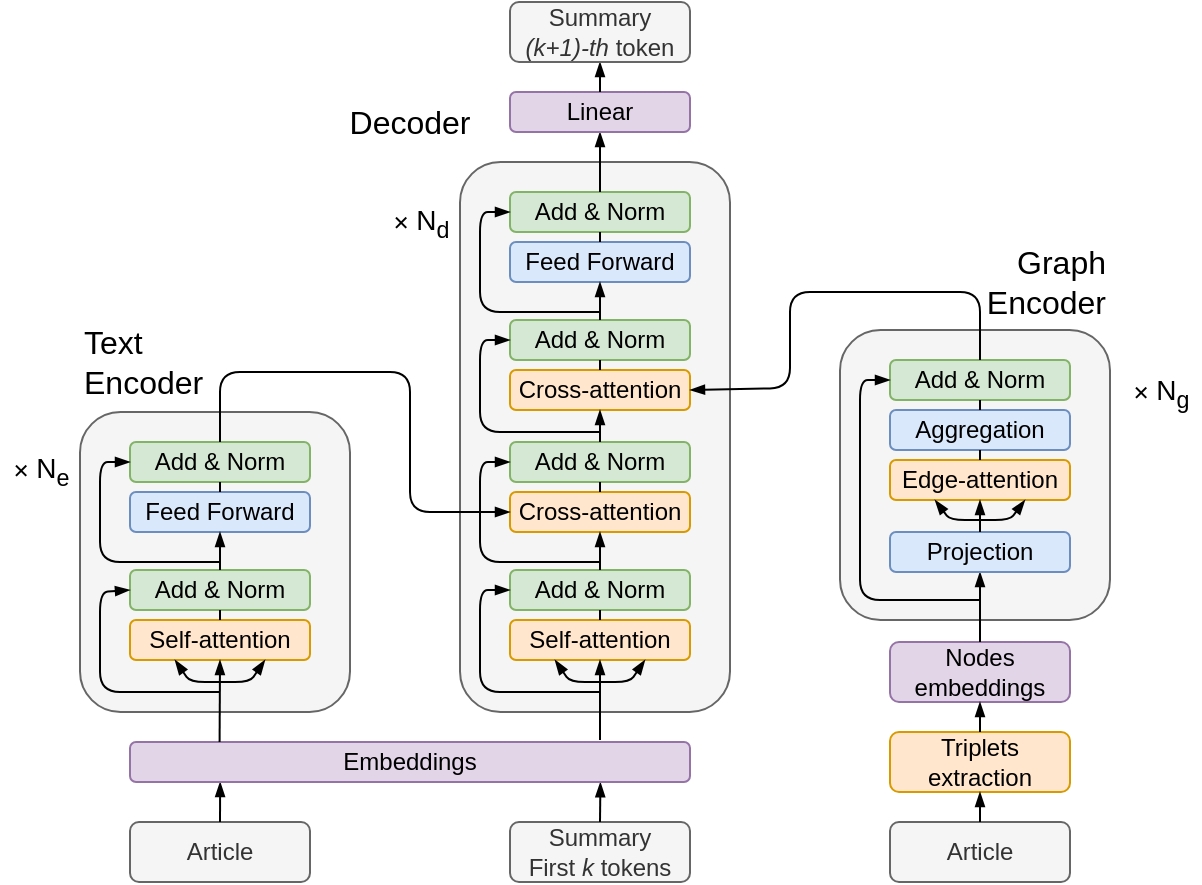 <mxfile version="14.6.6" type="google" pages="3"><diagram id="imuP7-nGdC95Nl10ziAz" name="model"><mxGraphModel dx="1353" dy="848" grid="1" gridSize="5" guides="1" tooltips="1" connect="1" arrows="1" fold="1" page="1" pageScale="1" pageWidth="1169" pageHeight="827" math="0" shadow="0"><root><mxCell id="0"/><mxCell id="1" parent="0"/><mxCell id="LJ_G9PBZskfFfmUH0RoM-6" value="" style="rounded=1;whiteSpace=wrap;html=1;arcSize=15;fillColor=#f5f5f5;strokeColor=#666666;fontColor=#333333;" parent="1" vertex="1"><mxGeometry x="235" y="250" width="135" height="150" as="geometry"/></mxCell><mxCell id="LJ_G9PBZskfFfmUH0RoM-8" value="Self-attention" style="rounded=1;whiteSpace=wrap;html=1;strokeColor=#d79b00;fillColor=#ffe6cc;" parent="1" vertex="1"><mxGeometry x="260" y="354" width="90" height="20" as="geometry"/></mxCell><mxCell id="LJ_G9PBZskfFfmUH0RoM-9" value="Add &amp;amp; Norm" style="rounded=1;whiteSpace=wrap;html=1;strokeColor=#82b366;fillColor=#d5e8d4;" parent="1" vertex="1"><mxGeometry x="260" y="329" width="90" height="20" as="geometry"/></mxCell><mxCell id="LJ_G9PBZskfFfmUH0RoM-10" value="Feed Forward" style="rounded=1;whiteSpace=wrap;html=1;strokeColor=#6c8ebf;fillColor=#dae8fc;" parent="1" vertex="1"><mxGeometry x="260" y="290" width="90" height="20" as="geometry"/></mxCell><mxCell id="LJ_G9PBZskfFfmUH0RoM-11" value="Add &amp;amp; Norm" style="rounded=1;whiteSpace=wrap;html=1;strokeColor=#82b366;fillColor=#d5e8d4;" parent="1" vertex="1"><mxGeometry x="260" y="265" width="90" height="20" as="geometry"/></mxCell><mxCell id="LJ_G9PBZskfFfmUH0RoM-18" value="" style="rounded=1;whiteSpace=wrap;html=1;arcSize=15;fillColor=#f5f5f5;strokeColor=#666666;fontColor=#333333;" parent="1" vertex="1"><mxGeometry x="425" y="125" width="135" height="275" as="geometry"/></mxCell><mxCell id="LJ_G9PBZskfFfmUH0RoM-20" value="Self-attention" style="rounded=1;whiteSpace=wrap;html=1;strokeColor=#d79b00;fillColor=#ffe6cc;" parent="1" vertex="1"><mxGeometry x="450" y="354" width="90" height="20" as="geometry"/></mxCell><mxCell id="LJ_G9PBZskfFfmUH0RoM-21" value="Add &amp;amp; Norm" style="rounded=1;whiteSpace=wrap;html=1;strokeColor=#82b366;fillColor=#d5e8d4;" parent="1" vertex="1"><mxGeometry x="450" y="329" width="90" height="20" as="geometry"/></mxCell><mxCell id="LJ_G9PBZskfFfmUH0RoM-23" value="Add &amp;amp; Norm" style="rounded=1;whiteSpace=wrap;html=1;strokeColor=#82b366;fillColor=#d5e8d4;" parent="1" vertex="1"><mxGeometry x="450" y="265" width="90" height="20" as="geometry"/></mxCell><mxCell id="LJ_G9PBZskfFfmUH0RoM-25" value="Add &amp;amp; Norm" style="rounded=1;whiteSpace=wrap;html=1;strokeColor=#82b366;fillColor=#d5e8d4;" parent="1" vertex="1"><mxGeometry x="450" y="204" width="90" height="20" as="geometry"/></mxCell><mxCell id="LJ_G9PBZskfFfmUH0RoM-26" value="Feed Forward" style="rounded=1;whiteSpace=wrap;html=1;strokeColor=#6c8ebf;fillColor=#dae8fc;" parent="1" vertex="1"><mxGeometry x="450" y="165" width="90" height="20" as="geometry"/></mxCell><mxCell id="LJ_G9PBZskfFfmUH0RoM-27" value="Add &amp;amp; Norm" style="rounded=1;whiteSpace=wrap;html=1;strokeColor=#82b366;fillColor=#d5e8d4;" parent="1" vertex="1"><mxGeometry x="450" y="140" width="90" height="20" as="geometry"/></mxCell><mxCell id="LJ_G9PBZskfFfmUH0RoM-28" value="Cross-attention" style="rounded=1;whiteSpace=wrap;html=1;strokeColor=#d79b00;fillColor=#ffe6cc;" parent="1" vertex="1"><mxGeometry x="450" y="290" width="90" height="20" as="geometry"/></mxCell><mxCell id="LJ_G9PBZskfFfmUH0RoM-29" value="Cross-attention" style="rounded=1;whiteSpace=wrap;html=1;strokeColor=#d79b00;fillColor=#ffe6cc;" parent="1" vertex="1"><mxGeometry x="450" y="229" width="90" height="20" as="geometry"/></mxCell><mxCell id="LJ_G9PBZskfFfmUH0RoM-31" value="" style="rounded=1;whiteSpace=wrap;html=1;arcSize=15;fillColor=#f5f5f5;strokeColor=#666666;fontColor=#333333;" parent="1" vertex="1"><mxGeometry x="615" y="209" width="135" height="145" as="geometry"/></mxCell><mxCell id="LJ_G9PBZskfFfmUH0RoM-34" value="Aggregation" style="rounded=1;whiteSpace=wrap;html=1;strokeColor=#6c8ebf;fillColor=#dae8fc;" parent="1" vertex="1"><mxGeometry x="640" y="249.0" width="90" height="20" as="geometry"/></mxCell><mxCell id="LJ_G9PBZskfFfmUH0RoM-35" value="Add &amp;amp; Norm" style="rounded=1;whiteSpace=wrap;html=1;strokeColor=#82b366;fillColor=#d5e8d4;" parent="1" vertex="1"><mxGeometry x="640" y="224" width="90" height="20" as="geometry"/></mxCell><mxCell id="LJ_G9PBZskfFfmUH0RoM-37" value="Article" style="rounded=1;whiteSpace=wrap;html=1;arcSize=15;strokeColor=#666666;fillColor=#f5f5f5;fontColor=#333333;" parent="1" vertex="1"><mxGeometry x="260" y="455" width="90" height="30" as="geometry"/></mxCell><mxCell id="LJ_G9PBZskfFfmUH0RoM-38" value="Summary&lt;br&gt;First &lt;i&gt;k&amp;nbsp;&lt;/i&gt;tokens" style="rounded=1;whiteSpace=wrap;html=1;arcSize=15;strokeColor=#666666;fillColor=#f5f5f5;fontColor=#333333;" parent="1" vertex="1"><mxGeometry x="450" y="455" width="90" height="30" as="geometry"/></mxCell><mxCell id="LJ_G9PBZskfFfmUH0RoM-39" value="Article" style="rounded=1;whiteSpace=wrap;html=1;arcSize=15;strokeColor=#666666;fillColor=#f5f5f5;fontColor=#333333;" parent="1" vertex="1"><mxGeometry x="640" y="455" width="90" height="30" as="geometry"/></mxCell><mxCell id="LJ_G9PBZskfFfmUH0RoM-41" value="Triplets extraction" style="rounded=1;whiteSpace=wrap;html=1;strokeColor=#d79b00;fillColor=#ffe6cc;" parent="1" vertex="1"><mxGeometry x="640" y="410" width="90" height="30" as="geometry"/></mxCell><mxCell id="LJ_G9PBZskfFfmUH0RoM-43" value="Nodes embeddings" style="rounded=1;whiteSpace=wrap;html=1;strokeColor=#9673a6;fillColor=#e1d5e7;" parent="1" vertex="1"><mxGeometry x="640" y="365" width="90" height="30" as="geometry"/></mxCell><mxCell id="LJ_G9PBZskfFfmUH0RoM-44" value="" style="endArrow=blockThin;html=1;exitX=0.5;exitY=0;exitDx=0;exitDy=0;entryX=0.161;entryY=1;entryDx=0;entryDy=0;entryPerimeter=0;endSize=5;startSize=0;jumpSize=5;shadow=0;sketch=0;endFill=1;" parent="1" source="LJ_G9PBZskfFfmUH0RoM-37" target="LJ_G9PBZskfFfmUH0RoM-36" edge="1"><mxGeometry width="50" height="50" relative="1" as="geometry"><mxPoint x="400" y="410" as="sourcePoint"/><mxPoint x="450" y="360" as="targetPoint"/></mxGeometry></mxCell><mxCell id="LJ_G9PBZskfFfmUH0RoM-45" value="" style="endArrow=blockThin;html=1;exitX=0.5;exitY=0;exitDx=0;exitDy=0;entryX=0.84;entryY=1.006;entryDx=0;entryDy=0;entryPerimeter=0;endSize=5;startSize=0;jumpSize=5;shadow=0;sketch=0;endFill=1;" parent="1" source="LJ_G9PBZskfFfmUH0RoM-38" target="LJ_G9PBZskfFfmUH0RoM-36" edge="1"><mxGeometry width="50" height="50" relative="1" as="geometry"><mxPoint x="470" y="420" as="sourcePoint"/><mxPoint x="520" y="370" as="targetPoint"/></mxGeometry></mxCell><mxCell id="LJ_G9PBZskfFfmUH0RoM-46" value="" style="endArrow=blockThin;html=1;exitX=0.5;exitY=0;exitDx=0;exitDy=0;entryX=0.5;entryY=1;entryDx=0;entryDy=0;endSize=5;startSize=0;jumpSize=5;shadow=0;sketch=0;endFill=1;" parent="1" source="LJ_G9PBZskfFfmUH0RoM-39" target="LJ_G9PBZskfFfmUH0RoM-41" edge="1"><mxGeometry width="50" height="50" relative="1" as="geometry"><mxPoint x="620" y="420" as="sourcePoint"/><mxPoint x="670" y="370" as="targetPoint"/></mxGeometry></mxCell><mxCell id="LJ_G9PBZskfFfmUH0RoM-47" value="" style="endArrow=blockThin;html=1;exitX=0.5;exitY=0;exitDx=0;exitDy=0;entryX=0.5;entryY=1;entryDx=0;entryDy=0;endSize=5;startSize=0;jumpSize=5;shadow=0;sketch=0;endFill=1;" parent="1" source="LJ_G9PBZskfFfmUH0RoM-41" target="LJ_G9PBZskfFfmUH0RoM-43" edge="1"><mxGeometry width="50" height="50" relative="1" as="geometry"><mxPoint x="640" y="430" as="sourcePoint"/><mxPoint x="690" y="380" as="targetPoint"/></mxGeometry></mxCell><mxCell id="LJ_G9PBZskfFfmUH0RoM-48" value="" style="endArrow=blockThin;html=1;exitX=0.5;exitY=0;exitDx=0;exitDy=0;entryX=0.5;entryY=1;entryDx=0;entryDy=0;endSize=5;startSize=0;jumpSize=5;shadow=0;sketch=0;endFill=1;" parent="1" source="LJ_G9PBZskfFfmUH0RoM-43" target="TvLx9fmfSZDnxny-m5to-9" edge="1"><mxGeometry width="50" height="50" relative="1" as="geometry"><mxPoint x="640" y="380" as="sourcePoint"/><mxPoint x="685" y="297.71" as="targetPoint"/></mxGeometry></mxCell><mxCell id="LJ_G9PBZskfFfmUH0RoM-49" value="" style="endArrow=blockThin;html=1;entryX=0.5;entryY=1;entryDx=0;entryDy=0;exitX=0.5;exitY=0;exitDx=0;exitDy=0;endSize=5;startSize=0;jumpSize=5;shadow=0;sketch=0;endFill=1;" parent="1" source="LJ_G9PBZskfFfmUH0RoM-9" target="LJ_G9PBZskfFfmUH0RoM-10" edge="1"><mxGeometry width="50" height="50" relative="1" as="geometry"><mxPoint x="200" y="400" as="sourcePoint"/><mxPoint x="250" y="350" as="targetPoint"/></mxGeometry></mxCell><mxCell id="LJ_G9PBZskfFfmUH0RoM-53" value="" style="endArrow=none;html=1;entryX=0.5;entryY=1;entryDx=0;entryDy=0;exitX=0.5;exitY=0;exitDx=0;exitDy=0;" parent="1" source="LJ_G9PBZskfFfmUH0RoM-8" target="LJ_G9PBZskfFfmUH0RoM-9" edge="1"><mxGeometry width="50" height="50" relative="1" as="geometry"><mxPoint x="250" y="350" as="sourcePoint"/><mxPoint x="300" y="300" as="targetPoint"/></mxGeometry></mxCell><mxCell id="LJ_G9PBZskfFfmUH0RoM-54" value="" style="endArrow=none;html=1;entryX=0.5;entryY=1;entryDx=0;entryDy=0;exitX=0.5;exitY=0;exitDx=0;exitDy=0;" parent="1" source="LJ_G9PBZskfFfmUH0RoM-10" target="LJ_G9PBZskfFfmUH0RoM-11" edge="1"><mxGeometry width="50" height="50" relative="1" as="geometry"><mxPoint x="315" y="347.71" as="sourcePoint"/><mxPoint x="315" y="337.71" as="targetPoint"/></mxGeometry></mxCell><mxCell id="LJ_G9PBZskfFfmUH0RoM-55" value="" style="endArrow=none;html=1;exitX=0.5;exitY=0;exitDx=0;exitDy=0;entryX=0.5;entryY=1;entryDx=0;entryDy=0;" parent="1" source="LJ_G9PBZskfFfmUH0RoM-20" target="LJ_G9PBZskfFfmUH0RoM-21" edge="1"><mxGeometry width="50" height="50" relative="1" as="geometry"><mxPoint x="440" y="290" as="sourcePoint"/><mxPoint x="570" y="350" as="targetPoint"/></mxGeometry></mxCell><mxCell id="LJ_G9PBZskfFfmUH0RoM-56" value="" style="endArrow=none;html=1;entryX=0.5;entryY=1;entryDx=0;entryDy=0;exitX=0.5;exitY=0;exitDx=0;exitDy=0;" parent="1" source="LJ_G9PBZskfFfmUH0RoM-28" target="LJ_G9PBZskfFfmUH0RoM-23" edge="1"><mxGeometry width="50" height="50" relative="1" as="geometry"><mxPoint x="390" y="300" as="sourcePoint"/><mxPoint x="440" y="250" as="targetPoint"/></mxGeometry></mxCell><mxCell id="LJ_G9PBZskfFfmUH0RoM-57" value="" style="endArrow=none;html=1;entryX=0.5;entryY=1;entryDx=0;entryDy=0;exitX=0.5;exitY=0;exitDx=0;exitDy=0;" parent="1" source="LJ_G9PBZskfFfmUH0RoM-29" target="LJ_G9PBZskfFfmUH0RoM-25" edge="1"><mxGeometry width="50" height="50" relative="1" as="geometry"><mxPoint x="390" y="170" as="sourcePoint"/><mxPoint x="440" y="120" as="targetPoint"/></mxGeometry></mxCell><mxCell id="LJ_G9PBZskfFfmUH0RoM-58" value="" style="endArrow=none;html=1;entryX=0.5;entryY=1;entryDx=0;entryDy=0;exitX=0.5;exitY=0;exitDx=0;exitDy=0;" parent="1" source="LJ_G9PBZskfFfmUH0RoM-26" target="LJ_G9PBZskfFfmUH0RoM-27" edge="1"><mxGeometry width="50" height="50" relative="1" as="geometry"><mxPoint x="390" y="70" as="sourcePoint"/><mxPoint x="440" y="20" as="targetPoint"/></mxGeometry></mxCell><mxCell id="LJ_G9PBZskfFfmUH0RoM-59" value="" style="endArrow=blockThin;html=1;entryX=0.5;entryY=1;entryDx=0;entryDy=0;exitX=0.5;exitY=0;exitDx=0;exitDy=0;endSize=5;startSize=0;jumpSize=5;shadow=0;sketch=0;endFill=1;" parent="1" source="LJ_G9PBZskfFfmUH0RoM-25" target="LJ_G9PBZskfFfmUH0RoM-26" edge="1"><mxGeometry width="50" height="50" relative="1" as="geometry"><mxPoint x="400" y="100" as="sourcePoint"/><mxPoint x="450" y="50" as="targetPoint"/></mxGeometry></mxCell><mxCell id="LJ_G9PBZskfFfmUH0RoM-60" value="" style="endArrow=blockThin;html=1;entryX=0.5;entryY=1;entryDx=0;entryDy=0;exitX=0.5;exitY=0;exitDx=0;exitDy=0;endSize=5;startSize=0;jumpSize=5;shadow=0;sketch=0;endFill=1;" parent="1" source="LJ_G9PBZskfFfmUH0RoM-23" target="LJ_G9PBZskfFfmUH0RoM-29" edge="1"><mxGeometry width="50" height="50" relative="1" as="geometry"><mxPoint x="400" y="160" as="sourcePoint"/><mxPoint x="450" y="110" as="targetPoint"/></mxGeometry></mxCell><mxCell id="LJ_G9PBZskfFfmUH0RoM-61" value="" style="endArrow=blockThin;html=1;entryX=0.5;entryY=1;entryDx=0;entryDy=0;exitX=0.5;exitY=0;exitDx=0;exitDy=0;endSize=5;startSize=0;jumpSize=5;shadow=0;sketch=0;endFill=1;" parent="1" source="LJ_G9PBZskfFfmUH0RoM-21" target="LJ_G9PBZskfFfmUH0RoM-28" edge="1"><mxGeometry width="50" height="50" relative="1" as="geometry"><mxPoint x="400" y="300" as="sourcePoint"/><mxPoint x="450" y="250" as="targetPoint"/></mxGeometry></mxCell><mxCell id="LJ_G9PBZskfFfmUH0RoM-63" value="" style="endArrow=none;html=1;entryX=0.5;entryY=1;entryDx=0;entryDy=0;exitX=0.5;exitY=0;exitDx=0;exitDy=0;" parent="1" source="LJ_G9PBZskfFfmUH0RoM-34" target="LJ_G9PBZskfFfmUH0RoM-35" edge="1"><mxGeometry width="50" height="50" relative="1" as="geometry"><mxPoint x="590" y="250" as="sourcePoint"/><mxPoint x="640" y="200" as="targetPoint"/></mxGeometry></mxCell><mxCell id="LJ_G9PBZskfFfmUH0RoM-36" value="Embeddings" style="rounded=1;whiteSpace=wrap;html=1;arcSize=15;fillColor=#e1d5e7;strokeColor=#9673a6;" parent="1" vertex="1"><mxGeometry x="260" y="415" width="280" height="20" as="geometry"/></mxCell><mxCell id="LJ_G9PBZskfFfmUH0RoM-65" value="" style="endArrow=blockThin;html=1;entryX=0.5;entryY=1;entryDx=0;entryDy=0;endSize=5;startSize=0;jumpSize=5;shadow=0;sketch=0;endFill=1;" parent="1" target="LJ_G9PBZskfFfmUH0RoM-20" edge="1"><mxGeometry width="50" height="50" relative="1" as="geometry"><mxPoint x="495" y="414" as="sourcePoint"/><mxPoint x="494.3" y="390" as="targetPoint"/></mxGeometry></mxCell><mxCell id="LJ_G9PBZskfFfmUH0RoM-66" value="" style="endArrow=blockThin;html=1;exitX=0.16;exitY=0;exitDx=0;exitDy=0;exitPerimeter=0;entryX=0.5;entryY=1;entryDx=0;entryDy=0;endSize=5;startSize=0;jumpSize=5;shadow=0;sketch=0;endFill=1;" parent="1" source="LJ_G9PBZskfFfmUH0RoM-36" target="LJ_G9PBZskfFfmUH0RoM-8" edge="1"><mxGeometry width="50" height="50" relative="1" as="geometry"><mxPoint x="320" y="400" as="sourcePoint"/><mxPoint x="360" y="410" as="targetPoint"/></mxGeometry></mxCell><mxCell id="LJ_G9PBZskfFfmUH0RoM-67" value="" style="endArrow=blockThin;html=1;exitX=0.5;exitY=0;exitDx=0;exitDy=0;entryX=0;entryY=0.5;entryDx=0;entryDy=0;endSize=5;startSize=0;jumpSize=5;shadow=0;sketch=0;endFill=1;" parent="1" source="LJ_G9PBZskfFfmUH0RoM-11" target="LJ_G9PBZskfFfmUH0RoM-28" edge="1"><mxGeometry width="50" height="50" relative="1" as="geometry"><mxPoint x="350" y="210" as="sourcePoint"/><mxPoint x="305" y="100" as="targetPoint"/><Array as="points"><mxPoint x="305" y="230"/><mxPoint x="400" y="230"/><mxPoint x="400" y="300"/></Array></mxGeometry></mxCell><mxCell id="LJ_G9PBZskfFfmUH0RoM-69" value="" style="endArrow=blockThin;html=1;entryX=0;entryY=0.5;entryDx=0;entryDy=0;endSize=5;startSize=0;jumpSize=5;shadow=0;sketch=0;endFill=1;" parent="1" target="LJ_G9PBZskfFfmUH0RoM-9" edge="1"><mxGeometry width="50" height="50" relative="1" as="geometry"><mxPoint x="305" y="390" as="sourcePoint"/><mxPoint x="390" y="310" as="targetPoint"/><Array as="points"><mxPoint x="245" y="390"/><mxPoint x="245" y="340"/></Array></mxGeometry></mxCell><mxCell id="LJ_G9PBZskfFfmUH0RoM-71" value="" style="endArrow=blockThin;html=1;endSize=5;entryX=0;entryY=0.5;entryDx=0;entryDy=0;startSize=0;jumpSize=5;shadow=0;sketch=0;endFill=1;" parent="1" target="LJ_G9PBZskfFfmUH0RoM-11" edge="1"><mxGeometry width="50" height="50" relative="1" as="geometry"><mxPoint x="305" y="325" as="sourcePoint"/><mxPoint x="260" y="214.07" as="targetPoint"/><Array as="points"><mxPoint x="245" y="325"/><mxPoint x="245" y="275"/></Array></mxGeometry></mxCell><mxCell id="LJ_G9PBZskfFfmUH0RoM-73" value="" style="endArrow=blockThin;html=1;endSize=5;entryX=0;entryY=0.5;entryDx=0;entryDy=0;startSize=0;jumpSize=5;shadow=0;sketch=0;endFill=1;" parent="1" target="LJ_G9PBZskfFfmUH0RoM-23" edge="1"><mxGeometry width="50" height="50" relative="1" as="geometry"><mxPoint x="495" y="325" as="sourcePoint"/><mxPoint x="444.25" y="209.632" as="targetPoint"/><Array as="points"><mxPoint x="435" y="325"/><mxPoint x="435" y="275"/></Array></mxGeometry></mxCell><mxCell id="LJ_G9PBZskfFfmUH0RoM-74" value="" style="endArrow=blockThin;html=1;endSize=5;entryX=0;entryY=0.5;entryDx=0;entryDy=0;startSize=0;jumpSize=5;shadow=0;sketch=0;endFill=1;" parent="1" target="LJ_G9PBZskfFfmUH0RoM-21" edge="1"><mxGeometry width="50" height="50" relative="1" as="geometry"><mxPoint x="495" y="390" as="sourcePoint"/><mxPoint x="449.5" y="310.0" as="targetPoint"/><Array as="points"><mxPoint x="435" y="390"/><mxPoint x="435" y="339"/></Array></mxGeometry></mxCell><mxCell id="LJ_G9PBZskfFfmUH0RoM-75" value="" style="endArrow=blockThin;html=1;endSize=5;entryX=0;entryY=0.5;entryDx=0;entryDy=0;startSize=0;jumpSize=5;shadow=0;sketch=0;endFill=1;" parent="1" target="LJ_G9PBZskfFfmUH0RoM-25" edge="1"><mxGeometry width="50" height="50" relative="1" as="geometry"><mxPoint x="495" y="260" as="sourcePoint"/><mxPoint x="449.5" y="109.07" as="targetPoint"/><Array as="points"><mxPoint x="435" y="260"/><mxPoint x="435" y="214"/></Array></mxGeometry></mxCell><mxCell id="LJ_G9PBZskfFfmUH0RoM-76" value="" style="endArrow=blockThin;html=1;endSize=5;entryX=0;entryY=0.5;entryDx=0;entryDy=0;startSize=0;jumpSize=5;shadow=0;sketch=0;endFill=1;" parent="1" target="LJ_G9PBZskfFfmUH0RoM-35" edge="1"><mxGeometry width="50" height="50" relative="1" as="geometry"><mxPoint x="685" y="344" as="sourcePoint"/><mxPoint x="640" y="266.71" as="targetPoint"/><Array as="points"><mxPoint x="625" y="344"/><mxPoint x="625" y="234"/></Array></mxGeometry></mxCell><mxCell id="LJ_G9PBZskfFfmUH0RoM-78" value="" style="endArrow=blockThin;html=1;endSize=5;exitX=0.5;exitY=0;exitDx=0;exitDy=0;entryX=1;entryY=0.5;entryDx=0;entryDy=0;startSize=0;jumpSize=5;shadow=0;sketch=0;endFill=1;" parent="1" source="LJ_G9PBZskfFfmUH0RoM-35" target="LJ_G9PBZskfFfmUH0RoM-29" edge="1"><mxGeometry width="50" height="50" relative="1" as="geometry"><mxPoint x="590" y="230" as="sourcePoint"/><mxPoint x="640" y="180" as="targetPoint"/><Array as="points"><mxPoint x="685" y="190"/><mxPoint x="590" y="190"/><mxPoint x="590" y="238"/></Array></mxGeometry></mxCell><mxCell id="LJ_G9PBZskfFfmUH0RoM-79" value="" style="endArrow=blockThin;html=1;endSize=5;exitX=0.5;exitY=0;exitDx=0;exitDy=0;entryX=0.5;entryY=1;entryDx=0;entryDy=0;startSize=0;jumpSize=5;shadow=0;sketch=0;endFill=1;" parent="1" source="LJ_G9PBZskfFfmUH0RoM-27" target="LJ_G9PBZskfFfmUH0RoM-80" edge="1"><mxGeometry width="50" height="50" relative="1" as="geometry"><mxPoint x="440" y="50" as="sourcePoint"/><mxPoint x="495" y="-40" as="targetPoint"/></mxGeometry></mxCell><mxCell id="LJ_G9PBZskfFfmUH0RoM-80" value="Linear" style="rounded=1;whiteSpace=wrap;html=1;strokeColor=#9673a6;fillColor=#e1d5e7;" parent="1" vertex="1"><mxGeometry x="450" y="90" width="90" height="20" as="geometry"/></mxCell><mxCell id="LJ_G9PBZskfFfmUH0RoM-81" value="" style="endArrow=blockThin;html=1;endSize=5;exitX=0.5;exitY=0;exitDx=0;exitDy=0;entryX=0.5;entryY=1;entryDx=0;entryDy=0;startSize=0;jumpSize=5;shadow=0;sketch=0;endFill=1;" parent="1" source="LJ_G9PBZskfFfmUH0RoM-80" target="LJ_G9PBZskfFfmUH0RoM-82" edge="1"><mxGeometry width="50" height="50" relative="1" as="geometry"><mxPoint x="494.08" y="-80" as="sourcePoint"/><mxPoint x="494" y="-100" as="targetPoint"/></mxGeometry></mxCell><mxCell id="LJ_G9PBZskfFfmUH0RoM-82" value="Summary&lt;br&gt;&lt;i&gt;(k+1)-th&lt;/i&gt; token" style="rounded=1;whiteSpace=wrap;html=1;strokeColor=#666666;fillColor=#f5f5f5;fontColor=#333333;" parent="1" vertex="1"><mxGeometry x="450" y="45.0" width="90" height="30" as="geometry"/></mxCell><mxCell id="TvLx9fmfSZDnxny-m5to-1" value="" style="endArrow=blockThin;html=1;endSize=5;entryX=0;entryY=0.5;entryDx=0;entryDy=0;startSize=0;jumpSize=5;shadow=0;sketch=0;endFill=1;rounded=1;jumpStyle=none;" parent="1" target="LJ_G9PBZskfFfmUH0RoM-27" edge="1"><mxGeometry width="50" height="50" relative="1" as="geometry"><mxPoint x="495" y="200" as="sourcePoint"/><mxPoint x="450" y="21.35" as="targetPoint"/><Array as="points"><mxPoint x="435" y="200"/><mxPoint x="435" y="150"/></Array></mxGeometry></mxCell><mxCell id="TvLx9fmfSZDnxny-m5to-3" value="" style="endArrow=blockThin;html=1;entryX=0.75;entryY=1;entryDx=0;entryDy=0;endSize=5;startSize=0;jumpSize=5;shadow=0;sketch=0;endFill=1;" parent="1" target="LJ_G9PBZskfFfmUH0RoM-8" edge="1"><mxGeometry width="50" height="50" relative="1" as="geometry"><mxPoint x="305" y="385" as="sourcePoint"/><mxPoint x="370" y="380" as="targetPoint"/><Array as="points"><mxPoint x="320" y="385"/></Array></mxGeometry></mxCell><mxCell id="TvLx9fmfSZDnxny-m5to-4" value="" style="endArrow=blockThin;html=1;entryX=0.25;entryY=1;entryDx=0;entryDy=0;endSize=5;startSize=0;jumpSize=5;shadow=0;sketch=0;endFill=1;" parent="1" target="LJ_G9PBZskfFfmUH0RoM-8" edge="1"><mxGeometry width="50" height="50" relative="1" as="geometry"><mxPoint x="305" y="385" as="sourcePoint"/><mxPoint x="370" y="380" as="targetPoint"/><Array as="points"><mxPoint x="290" y="385"/></Array></mxGeometry></mxCell><mxCell id="TvLx9fmfSZDnxny-m5to-5" value="" style="endArrow=blockThin;html=1;entryX=0.75;entryY=1;entryDx=0;entryDy=0;endSize=5;startSize=0;jumpSize=5;shadow=0;sketch=0;endFill=1;" parent="1" target="LJ_G9PBZskfFfmUH0RoM-20" edge="1"><mxGeometry width="50" height="50" relative="1" as="geometry"><mxPoint x="495" y="385" as="sourcePoint"/><mxPoint x="337.5" y="377.71" as="targetPoint"/><Array as="points"><mxPoint x="510" y="385"/></Array></mxGeometry></mxCell><mxCell id="TvLx9fmfSZDnxny-m5to-6" value="" style="endArrow=blockThin;html=1;entryX=0.25;entryY=1;entryDx=0;entryDy=0;endSize=5;startSize=0;jumpSize=5;shadow=0;sketch=0;endFill=1;" parent="1" target="LJ_G9PBZskfFfmUH0RoM-20" edge="1"><mxGeometry width="50" height="50" relative="1" as="geometry"><mxPoint x="495" y="385" as="sourcePoint"/><mxPoint x="292.5" y="377.71" as="targetPoint"/><Array as="points"><mxPoint x="480" y="385"/></Array></mxGeometry></mxCell><mxCell id="TvLx9fmfSZDnxny-m5to-9" value="Projection" style="rounded=1;whiteSpace=wrap;html=1;strokeColor=#6c8ebf;fillColor=#dae8fc;" parent="1" vertex="1"><mxGeometry x="640" y="310.0" width="90" height="20" as="geometry"/></mxCell><mxCell id="TvLx9fmfSZDnxny-m5to-10" value="Edge-attention" style="rounded=1;whiteSpace=wrap;html=1;strokeColor=#d79b00;fillColor=#ffe6cc;" parent="1" vertex="1"><mxGeometry x="640" y="274" width="90" height="20" as="geometry"/></mxCell><mxCell id="TvLx9fmfSZDnxny-m5to-11" value="" style="endArrow=blockThin;html=1;exitX=0.5;exitY=0;exitDx=0;exitDy=0;entryX=0.5;entryY=1;entryDx=0;entryDy=0;endSize=5;startSize=0;jumpSize=5;shadow=0;sketch=0;endFill=1;" parent="1" source="TvLx9fmfSZDnxny-m5to-9" target="TvLx9fmfSZDnxny-m5to-10" edge="1"><mxGeometry width="50" height="50" relative="1" as="geometry"><mxPoint x="684.8" y="304" as="sourcePoint"/><mxPoint x="684.86" y="251.71" as="targetPoint"/></mxGeometry></mxCell><mxCell id="TvLx9fmfSZDnxny-m5to-12" value="" style="endArrow=blockThin;html=1;entryX=0.75;entryY=1;entryDx=0;entryDy=0;endSize=5;startSize=0;jumpSize=5;shadow=0;sketch=0;endFill=1;" parent="1" target="TvLx9fmfSZDnxny-m5to-10" edge="1"><mxGeometry width="50" height="50" relative="1" as="geometry"><mxPoint x="685" y="304" as="sourcePoint"/><mxPoint x="527" y="401.71" as="targetPoint"/><Array as="points"><mxPoint x="700" y="304"/></Array></mxGeometry></mxCell><mxCell id="TvLx9fmfSZDnxny-m5to-13" value="" style="endArrow=blockThin;html=1;entryX=0.25;entryY=1;entryDx=0;entryDy=0;endSize=5;startSize=0;jumpSize=5;shadow=0;sketch=0;endFill=1;" parent="1" target="TvLx9fmfSZDnxny-m5to-10" edge="1"><mxGeometry width="50" height="50" relative="1" as="geometry"><mxPoint x="685" y="304" as="sourcePoint"/><mxPoint x="482" y="401.71" as="targetPoint"/><Array as="points"><mxPoint x="670" y="304"/></Array></mxGeometry></mxCell><mxCell id="TvLx9fmfSZDnxny-m5to-14" value="" style="endArrow=none;html=1;entryX=0.5;entryY=1;entryDx=0;entryDy=0;exitX=0.5;exitY=0;exitDx=0;exitDy=0;" parent="1" source="TvLx9fmfSZDnxny-m5to-10" target="LJ_G9PBZskfFfmUH0RoM-34" edge="1"><mxGeometry width="50" height="50" relative="1" as="geometry"><mxPoint x="640" y="280" as="sourcePoint"/><mxPoint x="690" y="230" as="targetPoint"/></mxGeometry></mxCell><mxCell id="TvLx9fmfSZDnxny-m5to-18" value="&lt;span style=&quot;&quot;&gt;&lt;span style=&quot;font-family: sans-serif&quot;&gt;&lt;font style=&quot;font-size: 10px&quot;&gt;✕&lt;/font&gt;&lt;/span&gt;&amp;nbsp;&lt;span style=&quot;font-size: 14px&quot;&gt;N&lt;sub&gt;e&lt;/sub&gt;&lt;/span&gt;&lt;/span&gt;" style="text;html=1;align=center;verticalAlign=middle;resizable=0;points=[];autosize=1;strokeColor=none;labelBackgroundColor=none;" parent="1" vertex="1"><mxGeometry x="195" y="269" width="40" height="20" as="geometry"/></mxCell><mxCell id="TvLx9fmfSZDnxny-m5to-19" value="&lt;span style=&quot;font-family: sans-serif;&quot;&gt;&lt;font style=&quot;font-size: 10px&quot;&gt;✕&lt;/font&gt;&lt;/span&gt;&lt;span style=&quot;&quot;&gt;&amp;nbsp;&lt;/span&gt;&lt;span style=&quot;font-size: 14px;&quot;&gt;N&lt;sub&gt;d&lt;/sub&gt;&lt;/span&gt;" style="text;html=1;align=center;verticalAlign=middle;resizable=0;points=[];autosize=1;strokeColor=none;labelBackgroundColor=none;" parent="1" vertex="1"><mxGeometry x="385" y="145" width="40" height="20" as="geometry"/></mxCell><mxCell id="TvLx9fmfSZDnxny-m5to-21" value="&lt;span style=&quot;font-family: sans-serif;&quot;&gt;&lt;font style=&quot;font-size: 10px&quot;&gt;✕&lt;/font&gt;&lt;/span&gt;&lt;span style=&quot;&quot;&gt;&amp;nbsp;&lt;/span&gt;&lt;span style=&quot;font-size: 14px;&quot;&gt;N&lt;sub&gt;g&lt;/sub&gt;&lt;/span&gt;" style="text;html=1;align=center;verticalAlign=middle;resizable=0;points=[];autosize=1;strokeColor=none;labelBackgroundColor=none;" parent="1" vertex="1"><mxGeometry x="755" y="230" width="40" height="20" as="geometry"/></mxCell><mxCell id="2dwf2arx9or8-55TfS94-1" value="&lt;font style=&quot;font-size: 16px&quot;&gt;Text Encoder&lt;/font&gt;" style="text;html=1;strokeColor=none;fillColor=none;align=left;verticalAlign=middle;whiteSpace=wrap;rounded=0;" parent="1" vertex="1"><mxGeometry x="235" y="215" width="40" height="20" as="geometry"/></mxCell><mxCell id="2dwf2arx9or8-55TfS94-2" value="&lt;font style=&quot;font-size: 16px&quot;&gt;Decoder&lt;/font&gt;" style="text;html=1;strokeColor=none;fillColor=none;align=center;verticalAlign=middle;whiteSpace=wrap;rounded=0;" parent="1" vertex="1"><mxGeometry x="380" y="95" width="40" height="20" as="geometry"/></mxCell><mxCell id="2dwf2arx9or8-55TfS94-3" value="&lt;font style=&quot;font-size: 16px&quot;&gt;Graph Encoder&lt;/font&gt;" style="text;html=1;strokeColor=none;fillColor=none;align=right;verticalAlign=middle;whiteSpace=wrap;rounded=0;" parent="1" vertex="1"><mxGeometry x="710" y="175" width="40" height="20" as="geometry"/></mxCell></root></mxGraphModel></diagram><diagram id="lqk-ngzFAX0E87FDpSor" name="pretrain"><mxGraphModel dx="1353" dy="848" grid="1" gridSize="10" guides="1" tooltips="1" connect="1" arrows="1" fold="1" page="1" pageScale="1" pageWidth="1169" pageHeight="827" math="0" shadow="0"><root><mxCell id="O5IUASpAc6-UlUmp1wSN-0"/><mxCell id="O5IUASpAc6-UlUmp1wSN-1" parent="O5IUASpAc6-UlUmp1wSN-0"/><mxCell id="-N2b3v63bBHzXruAjp2L-0" value="&lt;font style=&quot;font-size: 14px&quot;&gt;Facts are important&amp;nbsp;. &amp;nbsp;So we choose to use it . &amp;nbsp;Knowledge is strength&amp;nbsp;.&lt;/font&gt;" style="rounded=1;whiteSpace=wrap;html=1;arcSize=15;strokeColor=#666666;fillColor=#f5f5f5;fontColor=#333333;" vertex="1" parent="O5IUASpAc6-UlUmp1wSN-1"><mxGeometry x="170" y="444.63" width="890" height="35" as="geometry"/></mxCell><mxCell id="kxd-NEKtt4UzEnXFaqx3-1" value="&lt;font style=&quot;font-size: 14px&quot;&gt;Facts are important&lt;span&gt;&lt;font style=&quot;font-size: 14px&quot;&gt;&amp;nbsp;. &amp;nbsp;&amp;lt;mask&amp;gt; &amp;nbsp;&lt;/font&gt;&lt;/span&gt;Knowledge is strength&lt;span&gt;&lt;font style=&quot;font-size: 14px&quot;&gt;&amp;nbsp;.&lt;/font&gt;&lt;/span&gt;&lt;/font&gt;" style="rounded=1;whiteSpace=wrap;html=1;arcSize=15;strokeColor=#666666;fillColor=#f5f5f5;fontColor=#333333;" vertex="1" parent="O5IUASpAc6-UlUmp1wSN-1"><mxGeometry x="170" y="380" width="370" height="35" as="geometry"/></mxCell><mxCell id="kxd-NEKtt4UzEnXFaqx3-2" value="&lt;font style=&quot;font-size: 14px&quot;&gt;&lt;span&gt;&lt;font style=&quot;font-size: 14px&quot;&gt;&amp;lt;s&amp;gt;&amp;nbsp;&lt;/font&gt;&lt;/span&gt;&amp;nbsp;Teach me and I remember .&lt;/font&gt;" style="rounded=1;whiteSpace=wrap;html=1;arcSize=15;strokeColor=#666666;fillColor=#f5f5f5;fontColor=#333333;" vertex="1" parent="O5IUASpAc6-UlUmp1wSN-1"><mxGeometry x="570" y="381" width="220" height="35" as="geometry"/></mxCell><mxCell id="kxd-NEKtt4UzEnXFaqx3-3" value="&lt;font style=&quot;font-size: 14px&quot;&gt;Teach me and I remember . &amp;lt;/s&amp;gt;&lt;/font&gt;" style="rounded=1;whiteSpace=wrap;html=1;arcSize=15;strokeColor=#666666;fillColor=#f5f5f5;fontColor=#333333;" vertex="1" parent="O5IUASpAc6-UlUmp1wSN-1"><mxGeometry x="570" y="215" width="220" height="35" as="geometry"/></mxCell><mxCell id="kxd-NEKtt4UzEnXFaqx3-4" value="" style="shape=curlyBracket;whiteSpace=wrap;html=1;rounded=1;flipH=1;rotation=-90;size=0;strokeColor=#333333;" vertex="1" parent="O5IUASpAc6-UlUmp1wSN-1"><mxGeometry x="598" y="381" width="11" height="152" as="geometry"/></mxCell><mxCell id="kxd-NEKtt4UzEnXFaqx3-5" value="" style="endArrow=blockThin;html=1;entryX=0.5;entryY=1;entryDx=0;entryDy=0;endFill=1;exitX=0.493;exitY=-0.001;exitDx=0;exitDy=0;exitPerimeter=0;" edge="1" parent="O5IUASpAc6-UlUmp1wSN-1" source="-N2b3v63bBHzXruAjp2L-0" target="kxd-NEKtt4UzEnXFaqx3-2"><mxGeometry width="50" height="50" relative="1" as="geometry"><mxPoint x="610" y="444" as="sourcePoint"/><mxPoint x="470" y="270" as="targetPoint"/></mxGeometry></mxCell><mxCell id="kxd-NEKtt4UzEnXFaqx3-6" value="" style="endArrow=blockThin;html=1;entryX=0.5;entryY=1;entryDx=0;entryDy=0;endFill=1;" edge="1" parent="O5IUASpAc6-UlUmp1wSN-1" target="kxd-NEKtt4UzEnXFaqx3-1"><mxGeometry width="50" height="50" relative="1" as="geometry"><mxPoint x="355" y="445" as="sourcePoint"/><mxPoint x="659.8" y="460" as="targetPoint"/></mxGeometry></mxCell><mxCell id="-ZYiTwObsA98ccQ4JUfl-0" value="&lt;font style=&quot;font-size: 14px&quot;&gt;(facts; are; important), (we; choose; ...&lt;/font&gt;" style="rounded=1;whiteSpace=wrap;html=1;arcSize=15;strokeColor=#666666;fillColor=#f5f5f5;fontColor=#333333;" vertex="1" parent="O5IUASpAc6-UlUmp1wSN-1"><mxGeometry x="820" y="381" width="240" height="35" as="geometry"/></mxCell><mxCell id="-ZYiTwObsA98ccQ4JUfl-2" value="" style="endArrow=blockThin;html=1;entryX=0.5;entryY=1;entryDx=0;entryDy=0;endFill=1;" edge="1" parent="O5IUASpAc6-UlUmp1wSN-1" target="-ZYiTwObsA98ccQ4JUfl-0"><mxGeometry width="50" height="50" relative="1" as="geometry"><mxPoint x="940" y="444" as="sourcePoint"/><mxPoint x="685.0" y="423.5" as="targetPoint"/></mxGeometry></mxCell><mxCell id="-ZYiTwObsA98ccQ4JUfl-3" value="Extracted triplets" style="text;html=1;strokeColor=none;fillColor=none;align=right;verticalAlign=middle;whiteSpace=wrap;rounded=0;fontStyle=1;fontSize=13;" vertex="1" parent="O5IUASpAc6-UlUmp1wSN-1"><mxGeometry x="940" y="415" width="120" height="20" as="geometry"/></mxCell><mxCell id="-ZYiTwObsA98ccQ4JUfl-4" value="Shifted target" style="text;html=1;strokeColor=none;fillColor=none;align=right;verticalAlign=middle;whiteSpace=wrap;rounded=0;fontStyle=1;fontSize=13;" vertex="1" parent="O5IUASpAc6-UlUmp1wSN-1"><mxGeometry x="670" y="416" width="120" height="20" as="geometry"/></mxCell><mxCell id="-ZYiTwObsA98ccQ4JUfl-5" value="Masked input" style="text;html=1;strokeColor=none;fillColor=none;align=right;verticalAlign=middle;whiteSpace=wrap;rounded=0;fontStyle=1;fontSize=13;" vertex="1" parent="O5IUASpAc6-UlUmp1wSN-1"><mxGeometry x="420" y="415" width="120" height="20" as="geometry"/></mxCell><mxCell id="-ZYiTwObsA98ccQ4JUfl-6" value="Target" style="text;html=1;strokeColor=none;fillColor=none;align=right;verticalAlign=middle;whiteSpace=wrap;rounded=0;fontStyle=1;fontSize=13;" vertex="1" parent="O5IUASpAc6-UlUmp1wSN-1"><mxGeometry x="670" y="250" width="120" height="20" as="geometry"/></mxCell><mxCell id="ejJPbM3qSjrJhUU-Ut7M-0" value="&lt;font style=&quot;font-size: 14px&quot;&gt;Text Encoder&lt;/font&gt;" style="rounded=1;whiteSpace=wrap;html=1;arcSize=15;strokeColor=#82b366;fillColor=#d5e8d4;" vertex="1" parent="O5IUASpAc6-UlUmp1wSN-1"><mxGeometry x="170" y="283" width="370" height="70" as="geometry"/></mxCell><mxCell id="ejJPbM3qSjrJhUU-Ut7M-1" value="&lt;font style=&quot;font-size: 14px&quot;&gt;Decoder&lt;/font&gt;" style="rounded=1;whiteSpace=wrap;html=1;arcSize=15;strokeColor=#6c8ebf;fillColor=#dae8fc;" vertex="1" parent="O5IUASpAc6-UlUmp1wSN-1"><mxGeometry x="570" y="283" width="220" height="70" as="geometry"/></mxCell><mxCell id="ejJPbM3qSjrJhUU-Ut7M-2" value="&lt;font style=&quot;font-size: 14px&quot;&gt;Graph Encoder&lt;/font&gt;" style="rounded=1;whiteSpace=wrap;html=1;arcSize=15;strokeColor=#d6b656;fillColor=#fff2cc;" vertex="1" parent="O5IUASpAc6-UlUmp1wSN-1"><mxGeometry x="820" y="283" width="240" height="70" as="geometry"/></mxCell><mxCell id="ejJPbM3qSjrJhUU-Ut7M-3" value="" style="endArrow=blockThin;html=1;exitX=0.5;exitY=0;exitDx=0;exitDy=0;entryX=0.5;entryY=1;entryDx=0;entryDy=0;endFill=1;" edge="1" parent="O5IUASpAc6-UlUmp1wSN-1" source="kxd-NEKtt4UzEnXFaqx3-1" target="ejJPbM3qSjrJhUU-Ut7M-0"><mxGeometry width="50" height="50" relative="1" as="geometry"><mxPoint x="600" y="270" as="sourcePoint"/><mxPoint x="650" y="220" as="targetPoint"/></mxGeometry></mxCell><mxCell id="ejJPbM3qSjrJhUU-Ut7M-4" value="" style="endArrow=blockThin;html=1;exitX=0.5;exitY=0;exitDx=0;exitDy=0;entryX=0.5;entryY=1;entryDx=0;entryDy=0;endFill=1;" edge="1" parent="O5IUASpAc6-UlUmp1wSN-1" source="kxd-NEKtt4UzEnXFaqx3-2" target="ejJPbM3qSjrJhUU-Ut7M-1"><mxGeometry width="50" height="50" relative="1" as="geometry"><mxPoint x="600" y="270" as="sourcePoint"/><mxPoint x="650" y="220" as="targetPoint"/></mxGeometry></mxCell><mxCell id="ejJPbM3qSjrJhUU-Ut7M-5" value="" style="endArrow=blockThin;html=1;exitX=0.5;exitY=0;exitDx=0;exitDy=0;endFill=1;" edge="1" parent="O5IUASpAc6-UlUmp1wSN-1" source="-ZYiTwObsA98ccQ4JUfl-0" target="ejJPbM3qSjrJhUU-Ut7M-2"><mxGeometry width="50" height="50" relative="1" as="geometry"><mxPoint x="600" y="270" as="sourcePoint"/><mxPoint x="650" y="220" as="targetPoint"/></mxGeometry></mxCell><mxCell id="ejJPbM3qSjrJhUU-Ut7M-8" value="" style="endArrow=blockThin;html=1;exitX=1;exitY=0.5;exitDx=0;exitDy=0;entryX=0;entryY=0.5;entryDx=0;entryDy=0;endFill=1;" edge="1" parent="O5IUASpAc6-UlUmp1wSN-1" source="ejJPbM3qSjrJhUU-Ut7M-0" target="ejJPbM3qSjrJhUU-Ut7M-1"><mxGeometry width="50" height="50" relative="1" as="geometry"><mxPoint x="650" y="240" as="sourcePoint"/><mxPoint x="700" y="190" as="targetPoint"/></mxGeometry></mxCell><mxCell id="ejJPbM3qSjrJhUU-Ut7M-9" value="" style="endArrow=blockThin;html=1;exitX=0;exitY=0.5;exitDx=0;exitDy=0;entryX=1;entryY=0.5;entryDx=0;entryDy=0;endFill=1;" edge="1" parent="O5IUASpAc6-UlUmp1wSN-1" source="ejJPbM3qSjrJhUU-Ut7M-2" target="ejJPbM3qSjrJhUU-Ut7M-1"><mxGeometry width="50" height="50" relative="1" as="geometry"><mxPoint x="650" y="240" as="sourcePoint"/><mxPoint x="700" y="190" as="targetPoint"/></mxGeometry></mxCell><mxCell id="ejJPbM3qSjrJhUU-Ut7M-10" value="" style="endArrow=blockThin;html=1;exitX=0.5;exitY=0;exitDx=0;exitDy=0;entryX=0.5;entryY=1;entryDx=0;entryDy=0;endFill=1;" edge="1" parent="O5IUASpAc6-UlUmp1wSN-1" source="ejJPbM3qSjrJhUU-Ut7M-1" target="kxd-NEKtt4UzEnXFaqx3-3"><mxGeometry width="50" height="50" relative="1" as="geometry"><mxPoint x="685.0" y="393.5" as="sourcePoint"/><mxPoint x="675" y="263" as="targetPoint"/></mxGeometry></mxCell></root></mxGraphModel></diagram><diagram id="zZiz_BG__REUrC742EYh" name="meteor"><mxGraphModel dx="1178" dy="848" grid="1" gridSize="10" guides="1" tooltips="1" connect="1" arrows="1" fold="1" page="1" pageScale="1" pageWidth="1169" pageHeight="827" math="0" shadow="0"><root><mxCell id="0nDEfR1qyM2e7pRmWPSB-0"/><mxCell id="0nDEfR1qyM2e7pRmWPSB-1" parent="0nDEfR1qyM2e7pRmWPSB-0"/><mxCell id="0nDEfR1qyM2e7pRmWPSB-2" value="&lt;h2&gt;&lt;font face=&quot;Courier New&quot; style=&quot;font-size: 19px&quot;&gt;the good cat sat on the mat&lt;/font&gt;&lt;/h2&gt;" style="text;html=1;strokeColor=none;fillColor=none;align=center;verticalAlign=middle;whiteSpace=wrap;rounded=0;" parent="0nDEfR1qyM2e7pRmWPSB-1" vertex="1"><mxGeometry x="330" y="150" width="340" height="20" as="geometry"/></mxCell><mxCell id="0nDEfR1qyM2e7pRmWPSB-3" value="&lt;h2&gt;&lt;font face=&quot;Courier New&quot;&gt;a well-behaved cat sat on the mats&lt;/font&gt;&lt;/h2&gt;" style="text;html=1;strokeColor=none;fillColor=none;align=center;verticalAlign=middle;whiteSpace=wrap;rounded=0;" parent="0nDEfR1qyM2e7pRmWPSB-1" vertex="1"><mxGeometry x="305" y="210" width="390" height="20" as="geometry"/></mxCell><mxCell id="0nDEfR1qyM2e7pRmWPSB-4" value="" style="endArrow=none;dashed=1;html=1;endSize=5;entryX=0.25;entryY=1;entryDx=0;entryDy=0;exitX=0.14;exitY=-0.007;exitDx=0;exitDy=0;exitPerimeter=0;" parent="0nDEfR1qyM2e7pRmWPSB-1" source="0nDEfR1qyM2e7pRmWPSB-3" target="0nDEfR1qyM2e7pRmWPSB-2" edge="1"><mxGeometry width="50" height="50" relative="1" as="geometry"><mxPoint x="500" y="330" as="sourcePoint"/><mxPoint x="550" y="280" as="targetPoint"/></mxGeometry></mxCell><mxCell id="0nDEfR1qyM2e7pRmWPSB-5" value="" style="endArrow=none;html=1;endSize=5;entryX=0.401;entryY=1.05;entryDx=0;entryDy=0;entryPerimeter=0;" parent="0nDEfR1qyM2e7pRmWPSB-1" source="0nDEfR1qyM2e7pRmWPSB-3" target="0nDEfR1qyM2e7pRmWPSB-2" edge="1"><mxGeometry width="50" height="50" relative="1" as="geometry"><mxPoint x="500" y="330" as="sourcePoint"/><mxPoint x="550" y="280" as="targetPoint"/></mxGeometry></mxCell><mxCell id="0nDEfR1qyM2e7pRmWPSB-6" value="" style="endArrow=none;html=1;endSize=5;entryX=0.532;entryY=0.993;entryDx=0;entryDy=0;entryPerimeter=0;exitX=0.588;exitY=-0.007;exitDx=0;exitDy=0;exitPerimeter=0;" parent="0nDEfR1qyM2e7pRmWPSB-1" source="0nDEfR1qyM2e7pRmWPSB-3" target="0nDEfR1qyM2e7pRmWPSB-2" edge="1"><mxGeometry width="50" height="50" relative="1" as="geometry"><mxPoint x="503.131" y="220" as="sourcePoint"/><mxPoint x="476.34" y="181" as="targetPoint"/></mxGeometry></mxCell><mxCell id="0nDEfR1qyM2e7pRmWPSB-7" value="" style="endArrow=none;html=1;endSize=5;entryX=0.653;entryY=1.05;entryDx=0;entryDy=0;entryPerimeter=0;exitX=0.686;exitY=-0.007;exitDx=0;exitDy=0;exitPerimeter=0;" parent="0nDEfR1qyM2e7pRmWPSB-1" source="0nDEfR1qyM2e7pRmWPSB-3" target="0nDEfR1qyM2e7pRmWPSB-2" edge="1"><mxGeometry width="50" height="50" relative="1" as="geometry"><mxPoint x="544.32" y="219.86" as="sourcePoint"/><mxPoint x="520.88" y="179.86" as="targetPoint"/></mxGeometry></mxCell><mxCell id="0nDEfR1qyM2e7pRmWPSB-8" value="" style="endArrow=none;html=1;endSize=5;entryX=0.768;entryY=1.05;entryDx=0;entryDy=0;entryPerimeter=0;exitX=0.79;exitY=-0.036;exitDx=0;exitDy=0;exitPerimeter=0;" parent="0nDEfR1qyM2e7pRmWPSB-1" source="0nDEfR1qyM2e7pRmWPSB-3" target="0nDEfR1qyM2e7pRmWPSB-2" edge="1"><mxGeometry width="50" height="50" relative="1" as="geometry"><mxPoint x="503.131" y="220" as="sourcePoint"/><mxPoint x="476.34" y="181" as="targetPoint"/></mxGeometry></mxCell><mxCell id="0nDEfR1qyM2e7pRmWPSB-9" value="" style="endArrow=none;dashed=1;html=1;endSize=5;entryX=0.9;entryY=1.079;entryDx=0;entryDy=0;entryPerimeter=0;exitX=0.906;exitY=-0.093;exitDx=0;exitDy=0;exitPerimeter=0;" parent="0nDEfR1qyM2e7pRmWPSB-1" source="0nDEfR1qyM2e7pRmWPSB-3" target="0nDEfR1qyM2e7pRmWPSB-2" edge="1"><mxGeometry width="50" height="50" relative="1" as="geometry"><mxPoint x="500" y="330" as="sourcePoint"/><mxPoint x="550" y="280" as="targetPoint"/></mxGeometry></mxCell></root></mxGraphModel></diagram></mxfile>